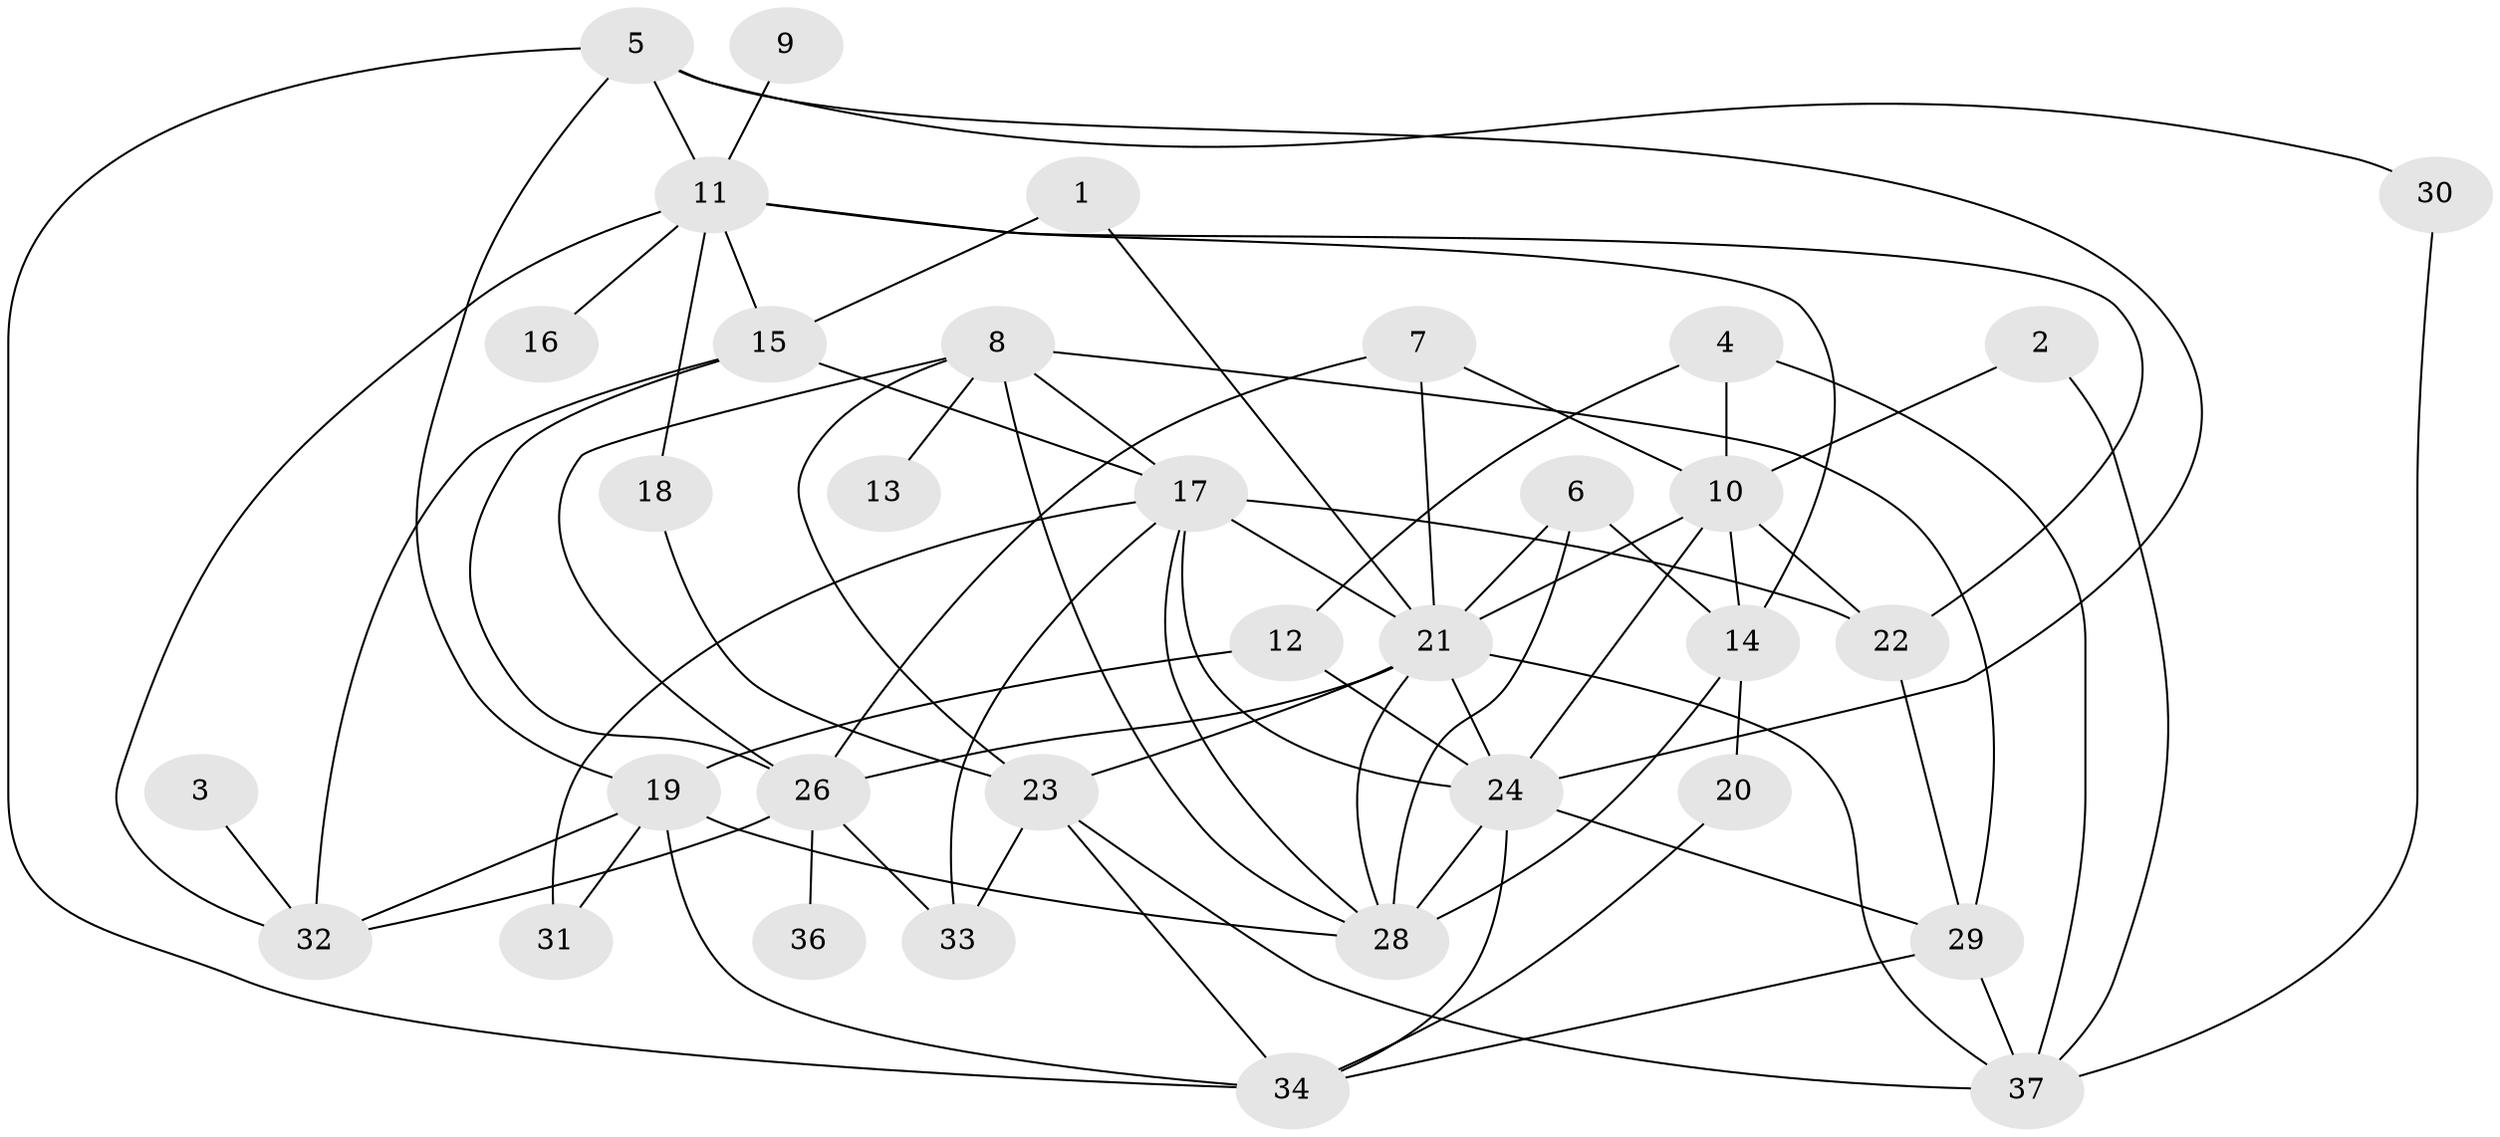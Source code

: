 // original degree distribution, {4: 0.21052631578947367, 3: 0.18421052631578946, 2: 0.23684210526315788, 5: 0.13157894736842105, 1: 0.10526315789473684, 6: 0.06578947368421052, 8: 0.013157894736842105, 0: 0.05263157894736842}
// Generated by graph-tools (version 1.1) at 2025/49/03/09/25 03:49:13]
// undirected, 34 vertices, 73 edges
graph export_dot {
graph [start="1"]
  node [color=gray90,style=filled];
  1;
  2;
  3;
  4;
  5;
  6;
  7;
  8;
  9;
  10;
  11;
  12;
  13;
  14;
  15;
  16;
  17;
  18;
  19;
  20;
  21;
  22;
  23;
  24;
  26;
  28;
  29;
  30;
  31;
  32;
  33;
  34;
  36;
  37;
  1 -- 15 [weight=1.0];
  1 -- 21 [weight=1.0];
  2 -- 10 [weight=1.0];
  2 -- 37 [weight=1.0];
  3 -- 32 [weight=1.0];
  4 -- 10 [weight=1.0];
  4 -- 12 [weight=1.0];
  4 -- 37 [weight=1.0];
  5 -- 11 [weight=1.0];
  5 -- 19 [weight=1.0];
  5 -- 24 [weight=1.0];
  5 -- 30 [weight=1.0];
  5 -- 34 [weight=1.0];
  6 -- 14 [weight=1.0];
  6 -- 21 [weight=1.0];
  6 -- 28 [weight=1.0];
  7 -- 10 [weight=1.0];
  7 -- 21 [weight=1.0];
  7 -- 26 [weight=1.0];
  8 -- 13 [weight=1.0];
  8 -- 17 [weight=1.0];
  8 -- 23 [weight=1.0];
  8 -- 26 [weight=2.0];
  8 -- 28 [weight=1.0];
  8 -- 29 [weight=2.0];
  9 -- 11 [weight=1.0];
  10 -- 14 [weight=1.0];
  10 -- 21 [weight=1.0];
  10 -- 22 [weight=1.0];
  10 -- 24 [weight=1.0];
  11 -- 14 [weight=1.0];
  11 -- 15 [weight=1.0];
  11 -- 16 [weight=1.0];
  11 -- 18 [weight=1.0];
  11 -- 22 [weight=1.0];
  11 -- 32 [weight=1.0];
  12 -- 19 [weight=1.0];
  12 -- 24 [weight=1.0];
  14 -- 20 [weight=1.0];
  14 -- 28 [weight=1.0];
  15 -- 17 [weight=1.0];
  15 -- 26 [weight=1.0];
  15 -- 32 [weight=2.0];
  17 -- 21 [weight=1.0];
  17 -- 22 [weight=1.0];
  17 -- 24 [weight=1.0];
  17 -- 28 [weight=1.0];
  17 -- 31 [weight=1.0];
  17 -- 33 [weight=1.0];
  18 -- 23 [weight=1.0];
  19 -- 28 [weight=1.0];
  19 -- 31 [weight=1.0];
  19 -- 32 [weight=1.0];
  19 -- 34 [weight=1.0];
  20 -- 34 [weight=1.0];
  21 -- 23 [weight=1.0];
  21 -- 24 [weight=1.0];
  21 -- 26 [weight=1.0];
  21 -- 28 [weight=1.0];
  21 -- 37 [weight=1.0];
  22 -- 29 [weight=1.0];
  23 -- 33 [weight=1.0];
  23 -- 34 [weight=1.0];
  23 -- 37 [weight=1.0];
  24 -- 28 [weight=3.0];
  24 -- 29 [weight=1.0];
  24 -- 34 [weight=1.0];
  26 -- 32 [weight=1.0];
  26 -- 33 [weight=1.0];
  26 -- 36 [weight=1.0];
  29 -- 34 [weight=1.0];
  29 -- 37 [weight=1.0];
  30 -- 37 [weight=1.0];
}
